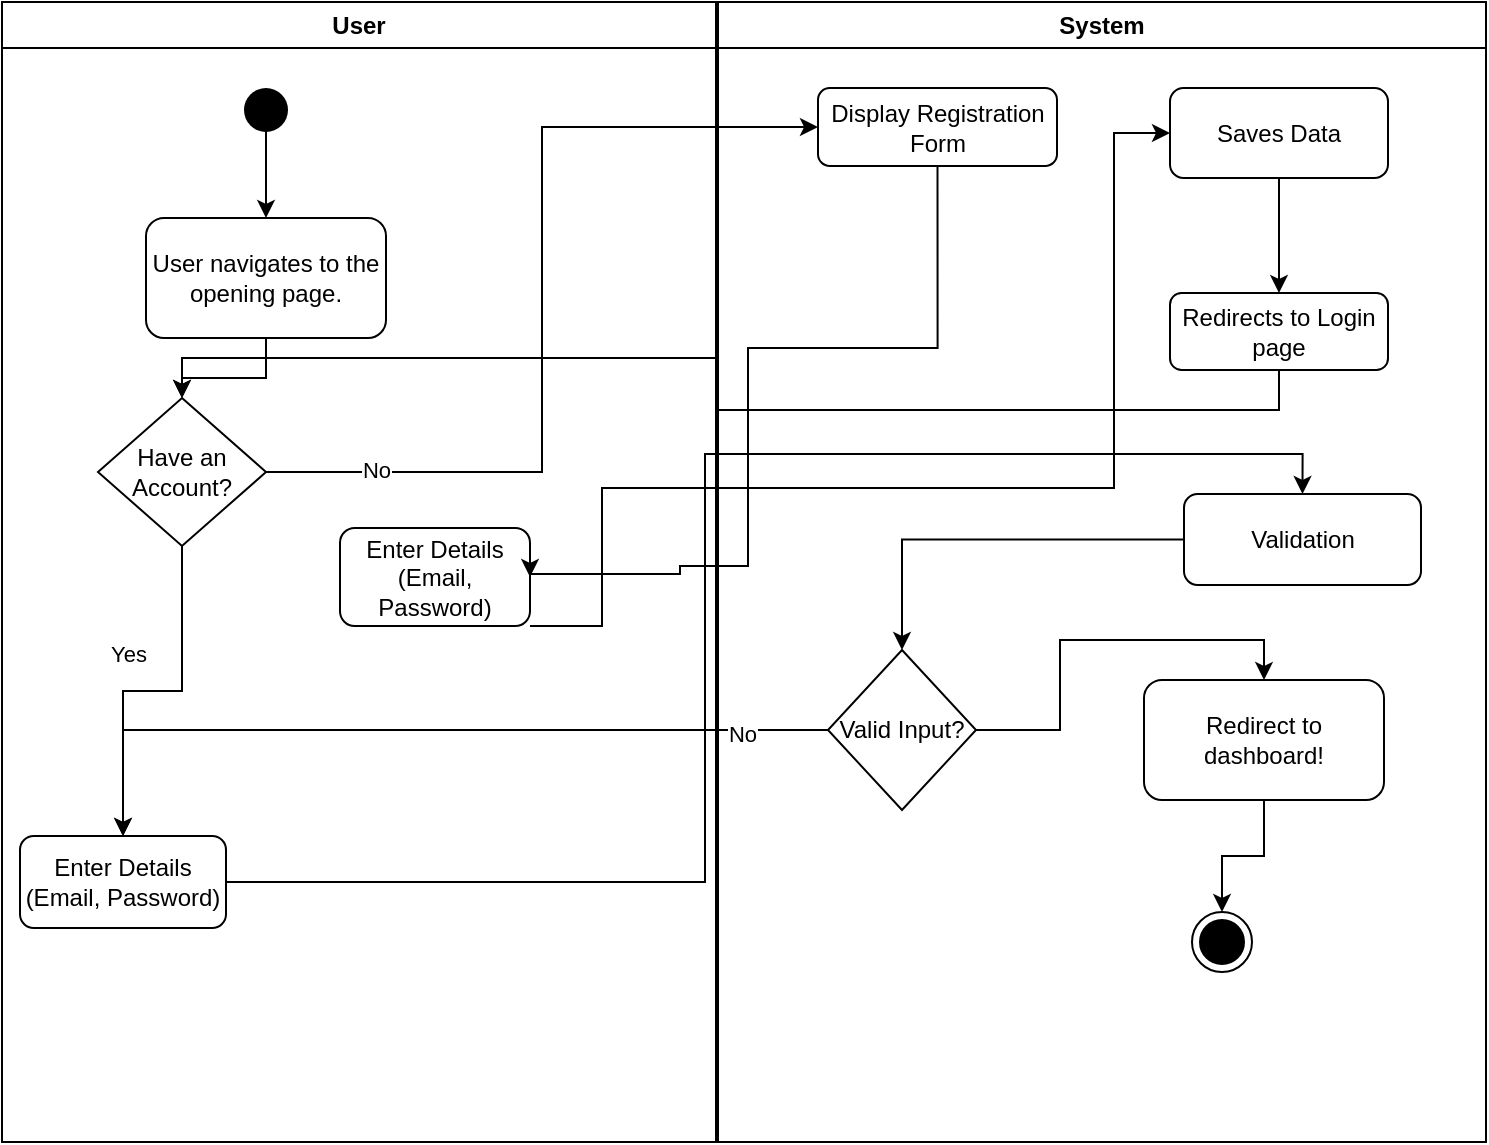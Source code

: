 <mxfile version="26.1.3">
  <diagram name="Page-1" id="e7e014a7-5840-1c2e-5031-d8a46d1fe8dd">
    <mxGraphModel dx="1426" dy="747" grid="0" gridSize="10" guides="1" tooltips="1" connect="1" arrows="1" fold="1" page="1" pageScale="1" pageWidth="1169" pageHeight="826" background="none" math="0" shadow="0">
      <root>
        <mxCell id="0" />
        <mxCell id="1" parent="0" />
        <mxCell id="2" value="User" style="swimlane;whiteSpace=wrap" parent="1" vertex="1">
          <mxGeometry x="163" y="128" width="357" height="570" as="geometry" />
        </mxCell>
        <mxCell id="5" value="" style="ellipse;shape=startState;fillColor=#000000;strokeColor=none;" parent="2" vertex="1">
          <mxGeometry x="117" y="39" width="30" height="30" as="geometry" />
        </mxCell>
        <mxCell id="VV1CYcGccoq1wDpdECNR-47" value="" style="edgeStyle=orthogonalEdgeStyle;rounded=0;orthogonalLoop=1;jettySize=auto;html=1;" edge="1" parent="2" source="VV1CYcGccoq1wDpdECNR-43" target="VV1CYcGccoq1wDpdECNR-46">
          <mxGeometry relative="1" as="geometry" />
        </mxCell>
        <mxCell id="VV1CYcGccoq1wDpdECNR-43" value="User navigates to the opening page." style="rounded=1;whiteSpace=wrap;html=1;" vertex="1" parent="2">
          <mxGeometry x="72" y="108" width="120" height="60" as="geometry" />
        </mxCell>
        <mxCell id="VV1CYcGccoq1wDpdECNR-44" value="" style="endArrow=classic;html=1;rounded=0;entryX=0.5;entryY=0;entryDx=0;entryDy=0;" edge="1" parent="2" target="VV1CYcGccoq1wDpdECNR-43">
          <mxGeometry width="50" height="50" relative="1" as="geometry">
            <mxPoint x="132" y="54" as="sourcePoint" />
            <mxPoint x="184" y="16" as="targetPoint" />
          </mxGeometry>
        </mxCell>
        <mxCell id="VV1CYcGccoq1wDpdECNR-48" style="edgeStyle=orthogonalEdgeStyle;rounded=0;orthogonalLoop=1;jettySize=auto;html=1;exitX=0.5;exitY=1;exitDx=0;exitDy=0;entryX=0.5;entryY=0;entryDx=0;entryDy=0;" edge="1" parent="2" source="VV1CYcGccoq1wDpdECNR-46" target="VV1CYcGccoq1wDpdECNR-61">
          <mxGeometry relative="1" as="geometry">
            <mxPoint x="31" y="297" as="targetPoint" />
          </mxGeometry>
        </mxCell>
        <mxCell id="VV1CYcGccoq1wDpdECNR-49" value="Yes" style="edgeLabel;html=1;align=center;verticalAlign=middle;resizable=0;points=[];" vertex="1" connectable="0" parent="VV1CYcGccoq1wDpdECNR-48">
          <mxGeometry x="-0.396" y="1" relative="1" as="geometry">
            <mxPoint x="-28" y="1" as="offset" />
          </mxGeometry>
        </mxCell>
        <mxCell id="VV1CYcGccoq1wDpdECNR-46" value="Have an Account?" style="rhombus;whiteSpace=wrap;html=1;" vertex="1" parent="2">
          <mxGeometry x="48" y="198" width="84" height="74" as="geometry" />
        </mxCell>
        <mxCell id="VV1CYcGccoq1wDpdECNR-54" value="Enter Details (Email, Password)" style="rounded=1;whiteSpace=wrap;html=1;" vertex="1" parent="2">
          <mxGeometry x="169" y="263" width="95" height="49" as="geometry" />
        </mxCell>
        <mxCell id="VV1CYcGccoq1wDpdECNR-61" value="Enter Details (Email, Password)" style="rounded=1;whiteSpace=wrap;html=1;" vertex="1" parent="2">
          <mxGeometry x="9" y="417" width="103" height="46" as="geometry" />
        </mxCell>
        <mxCell id="3" value="System" style="swimlane;whiteSpace=wrap" parent="1" vertex="1">
          <mxGeometry x="521" y="128" width="384" height="570" as="geometry" />
        </mxCell>
        <mxCell id="VV1CYcGccoq1wDpdECNR-52" value="Display Registration Form" style="rounded=1;whiteSpace=wrap;html=1;" vertex="1" parent="3">
          <mxGeometry x="50" y="43" width="119.5" height="39" as="geometry" />
        </mxCell>
        <mxCell id="VV1CYcGccoq1wDpdECNR-59" style="edgeStyle=orthogonalEdgeStyle;rounded=0;orthogonalLoop=1;jettySize=auto;html=1;exitX=0.5;exitY=1;exitDx=0;exitDy=0;entryX=0.5;entryY=0;entryDx=0;entryDy=0;" edge="1" parent="3" source="VV1CYcGccoq1wDpdECNR-56" target="VV1CYcGccoq1wDpdECNR-58">
          <mxGeometry relative="1" as="geometry" />
        </mxCell>
        <mxCell id="VV1CYcGccoq1wDpdECNR-56" value="Saves Data" style="rounded=1;whiteSpace=wrap;html=1;" vertex="1" parent="3">
          <mxGeometry x="226" y="43" width="109" height="45" as="geometry" />
        </mxCell>
        <mxCell id="VV1CYcGccoq1wDpdECNR-58" value="Redirects to Login page" style="rounded=1;whiteSpace=wrap;html=1;" vertex="1" parent="3">
          <mxGeometry x="226" y="145.5" width="109" height="38.5" as="geometry" />
        </mxCell>
        <mxCell id="VV1CYcGccoq1wDpdECNR-63" value="Validation" style="rounded=1;whiteSpace=wrap;html=1;" vertex="1" parent="3">
          <mxGeometry x="233" y="246" width="118.5" height="45.5" as="geometry" />
        </mxCell>
        <mxCell id="VV1CYcGccoq1wDpdECNR-65" value="Valid Input?" style="rhombus;whiteSpace=wrap;html=1;" vertex="1" parent="3">
          <mxGeometry x="55" y="324" width="74" height="80" as="geometry" />
        </mxCell>
        <mxCell id="VV1CYcGccoq1wDpdECNR-64" style="edgeStyle=orthogonalEdgeStyle;rounded=0;orthogonalLoop=1;jettySize=auto;html=1;exitX=0;exitY=0.5;exitDx=0;exitDy=0;entryX=0.5;entryY=0;entryDx=0;entryDy=0;" edge="1" parent="3" source="VV1CYcGccoq1wDpdECNR-63" target="VV1CYcGccoq1wDpdECNR-65">
          <mxGeometry relative="1" as="geometry">
            <mxPoint x="98" y="254" as="targetPoint" />
          </mxGeometry>
        </mxCell>
        <mxCell id="VV1CYcGccoq1wDpdECNR-73" value="" style="edgeStyle=orthogonalEdgeStyle;rounded=0;orthogonalLoop=1;jettySize=auto;html=1;entryX=0.5;entryY=0;entryDx=0;entryDy=0;" edge="1" parent="3" source="VV1CYcGccoq1wDpdECNR-70" target="VV1CYcGccoq1wDpdECNR-74">
          <mxGeometry relative="1" as="geometry">
            <mxPoint x="252" y="458" as="targetPoint" />
          </mxGeometry>
        </mxCell>
        <mxCell id="VV1CYcGccoq1wDpdECNR-70" value="Redirect to dashboard!" style="rounded=1;whiteSpace=wrap;html=1;" vertex="1" parent="3">
          <mxGeometry x="213" y="339" width="120" height="60" as="geometry" />
        </mxCell>
        <mxCell id="VV1CYcGccoq1wDpdECNR-69" style="edgeStyle=orthogonalEdgeStyle;rounded=0;orthogonalLoop=1;jettySize=auto;html=1;exitX=1;exitY=0.5;exitDx=0;exitDy=0;entryX=0.5;entryY=0;entryDx=0;entryDy=0;" edge="1" parent="3" source="VV1CYcGccoq1wDpdECNR-65" target="VV1CYcGccoq1wDpdECNR-70">
          <mxGeometry relative="1" as="geometry">
            <mxPoint x="223" y="317" as="targetPoint" />
          </mxGeometry>
        </mxCell>
        <mxCell id="VV1CYcGccoq1wDpdECNR-74" value="" style="ellipse;html=1;shape=endState;fillColor=strokeColor;" vertex="1" parent="3">
          <mxGeometry x="237" y="455" width="30" height="30" as="geometry" />
        </mxCell>
        <mxCell id="VV1CYcGccoq1wDpdECNR-50" style="edgeStyle=orthogonalEdgeStyle;rounded=0;orthogonalLoop=1;jettySize=auto;html=1;exitX=1;exitY=0.5;exitDx=0;exitDy=0;entryX=0;entryY=0.5;entryDx=0;entryDy=0;" edge="1" parent="1" source="VV1CYcGccoq1wDpdECNR-46" target="VV1CYcGccoq1wDpdECNR-52">
          <mxGeometry relative="1" as="geometry">
            <mxPoint x="474" y="189" as="targetPoint" />
          </mxGeometry>
        </mxCell>
        <mxCell id="VV1CYcGccoq1wDpdECNR-51" value="No" style="edgeLabel;html=1;align=center;verticalAlign=middle;resizable=0;points=[];" vertex="1" connectable="0" parent="VV1CYcGccoq1wDpdECNR-50">
          <mxGeometry x="-0.755" y="1" relative="1" as="geometry">
            <mxPoint as="offset" />
          </mxGeometry>
        </mxCell>
        <mxCell id="VV1CYcGccoq1wDpdECNR-53" style="edgeStyle=orthogonalEdgeStyle;rounded=0;orthogonalLoop=1;jettySize=auto;html=1;exitX=0.5;exitY=1;exitDx=0;exitDy=0;entryX=1;entryY=0.5;entryDx=0;entryDy=0;" edge="1" parent="1" source="VV1CYcGccoq1wDpdECNR-52" target="VV1CYcGccoq1wDpdECNR-54">
          <mxGeometry relative="1" as="geometry">
            <mxPoint x="428" y="416" as="targetPoint" />
            <Array as="points">
              <mxPoint x="631" y="301" />
              <mxPoint x="536" y="301" />
              <mxPoint x="536" y="410" />
              <mxPoint x="502" y="410" />
              <mxPoint x="502" y="414" />
            </Array>
          </mxGeometry>
        </mxCell>
        <mxCell id="VV1CYcGccoq1wDpdECNR-57" style="edgeStyle=orthogonalEdgeStyle;rounded=0;orthogonalLoop=1;jettySize=auto;html=1;exitX=1;exitY=1;exitDx=0;exitDy=0;entryX=0;entryY=0.5;entryDx=0;entryDy=0;" edge="1" parent="1" source="VV1CYcGccoq1wDpdECNR-54" target="VV1CYcGccoq1wDpdECNR-56">
          <mxGeometry relative="1" as="geometry">
            <Array as="points">
              <mxPoint x="463" y="371" />
              <mxPoint x="719" y="371" />
              <mxPoint x="719" y="194" />
            </Array>
          </mxGeometry>
        </mxCell>
        <mxCell id="VV1CYcGccoq1wDpdECNR-60" style="edgeStyle=orthogonalEdgeStyle;rounded=0;orthogonalLoop=1;jettySize=auto;html=1;exitX=0.5;exitY=1;exitDx=0;exitDy=0;entryX=0.5;entryY=0;entryDx=0;entryDy=0;" edge="1" parent="1" source="VV1CYcGccoq1wDpdECNR-58" target="VV1CYcGccoq1wDpdECNR-46">
          <mxGeometry relative="1" as="geometry" />
        </mxCell>
        <mxCell id="VV1CYcGccoq1wDpdECNR-62" style="edgeStyle=orthogonalEdgeStyle;rounded=0;orthogonalLoop=1;jettySize=auto;html=1;exitX=1;exitY=0.5;exitDx=0;exitDy=0;entryX=0.5;entryY=0;entryDx=0;entryDy=0;" edge="1" parent="1" source="VV1CYcGccoq1wDpdECNR-61" target="VV1CYcGccoq1wDpdECNR-63">
          <mxGeometry relative="1" as="geometry">
            <mxPoint x="746" y="404" as="targetPoint" />
          </mxGeometry>
        </mxCell>
        <mxCell id="VV1CYcGccoq1wDpdECNR-67" style="edgeStyle=orthogonalEdgeStyle;rounded=0;orthogonalLoop=1;jettySize=auto;html=1;exitX=0;exitY=0.5;exitDx=0;exitDy=0;entryX=0.5;entryY=0;entryDx=0;entryDy=0;" edge="1" parent="1" source="VV1CYcGccoq1wDpdECNR-65" target="VV1CYcGccoq1wDpdECNR-61">
          <mxGeometry relative="1" as="geometry" />
        </mxCell>
        <mxCell id="VV1CYcGccoq1wDpdECNR-68" value="No" style="edgeLabel;html=1;align=center;verticalAlign=middle;resizable=0;points=[];" vertex="1" connectable="0" parent="VV1CYcGccoq1wDpdECNR-67">
          <mxGeometry x="-0.788" y="2" relative="1" as="geometry">
            <mxPoint as="offset" />
          </mxGeometry>
        </mxCell>
      </root>
    </mxGraphModel>
  </diagram>
</mxfile>
